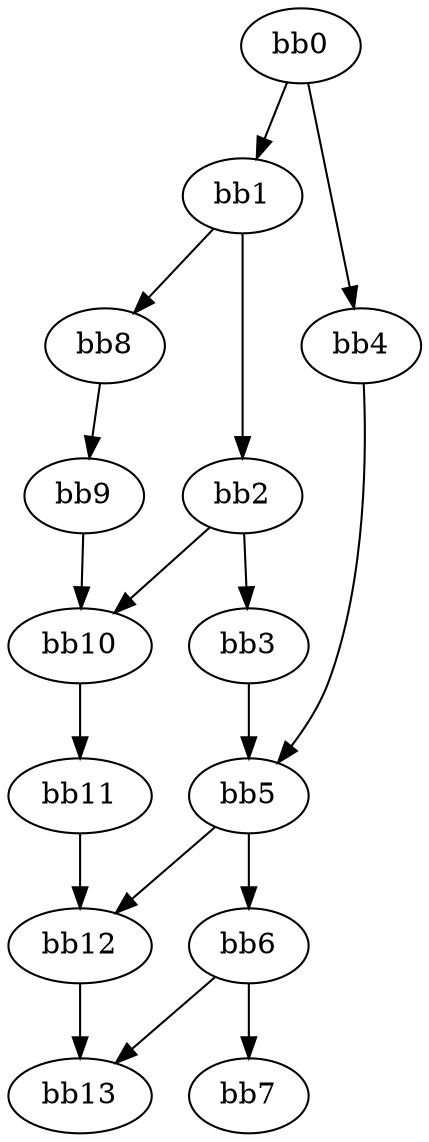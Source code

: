 digraph {
    0 [ label = "bb0\l" ]
    1 [ label = "bb1\l" ]
    2 [ label = "bb2\l" ]
    3 [ label = "bb3\l" ]
    4 [ label = "bb4\l" ]
    5 [ label = "bb5\l" ]
    6 [ label = "bb6\l" ]
    7 [ label = "bb7\l" ]
    8 [ label = "bb8\l" ]
    9 [ label = "bb9\l" ]
    10 [ label = "bb10\l" ]
    11 [ label = "bb11\l" ]
    12 [ label = "bb12\l" ]
    13 [ label = "bb13\l" ]
    0 -> 1 [ ]
    0 -> 4 [ ]
    1 -> 2 [ ]
    1 -> 8 [ ]
    2 -> 3 [ ]
    2 -> 10 [ ]
    3 -> 5 [ ]
    4 -> 5 [ ]
    5 -> 6 [ ]
    5 -> 12 [ ]
    6 -> 7 [ ]
    6 -> 13 [ ]
    8 -> 9 [ ]
    9 -> 10 [ ]
    10 -> 11 [ ]
    11 -> 12 [ ]
    12 -> 13 [ ]
}

